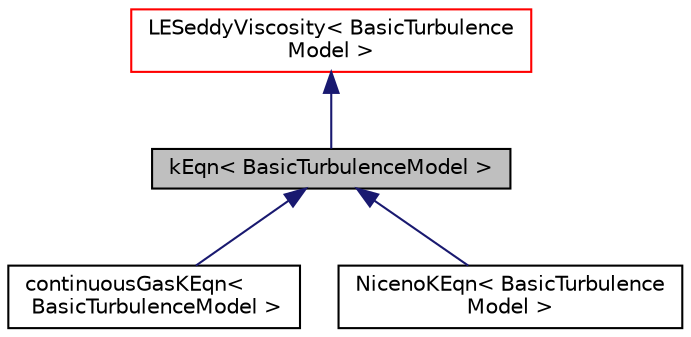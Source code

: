 digraph "kEqn&lt; BasicTurbulenceModel &gt;"
{
  bgcolor="transparent";
  edge [fontname="Helvetica",fontsize="10",labelfontname="Helvetica",labelfontsize="10"];
  node [fontname="Helvetica",fontsize="10",shape=record];
  Node0 [label="kEqn\< BasicTurbulenceModel \>",height=0.2,width=0.4,color="black", fillcolor="grey75", style="filled", fontcolor="black"];
  Node1 -> Node0 [dir="back",color="midnightblue",fontsize="10",style="solid",fontname="Helvetica"];
  Node1 [label="LESeddyViscosity\< BasicTurbulence\lModel \>",height=0.2,width=0.4,color="red",URL="$a32257.html",tooltip="Eddy viscosity LES SGS model base class. "];
  Node0 -> Node9 [dir="back",color="midnightblue",fontsize="10",style="solid",fontname="Helvetica"];
  Node9 [label="continuousGasKEqn\<\l BasicTurbulenceModel \>",height=0.2,width=0.4,color="black",URL="$a32081.html",tooltip="One-equation SGS model for the gas-phase in a two-phase system supporting phase-inversion. "];
  Node0 -> Node10 [dir="back",color="midnightblue",fontsize="10",style="solid",fontname="Helvetica"];
  Node10 [label="NicenoKEqn\< BasicTurbulence\lModel \>",height=0.2,width=0.4,color="black",URL="$a32085.html",tooltip="One-equation SGS model for the continuous phase in a two-phase system including bubble-generated turb..."];
}
